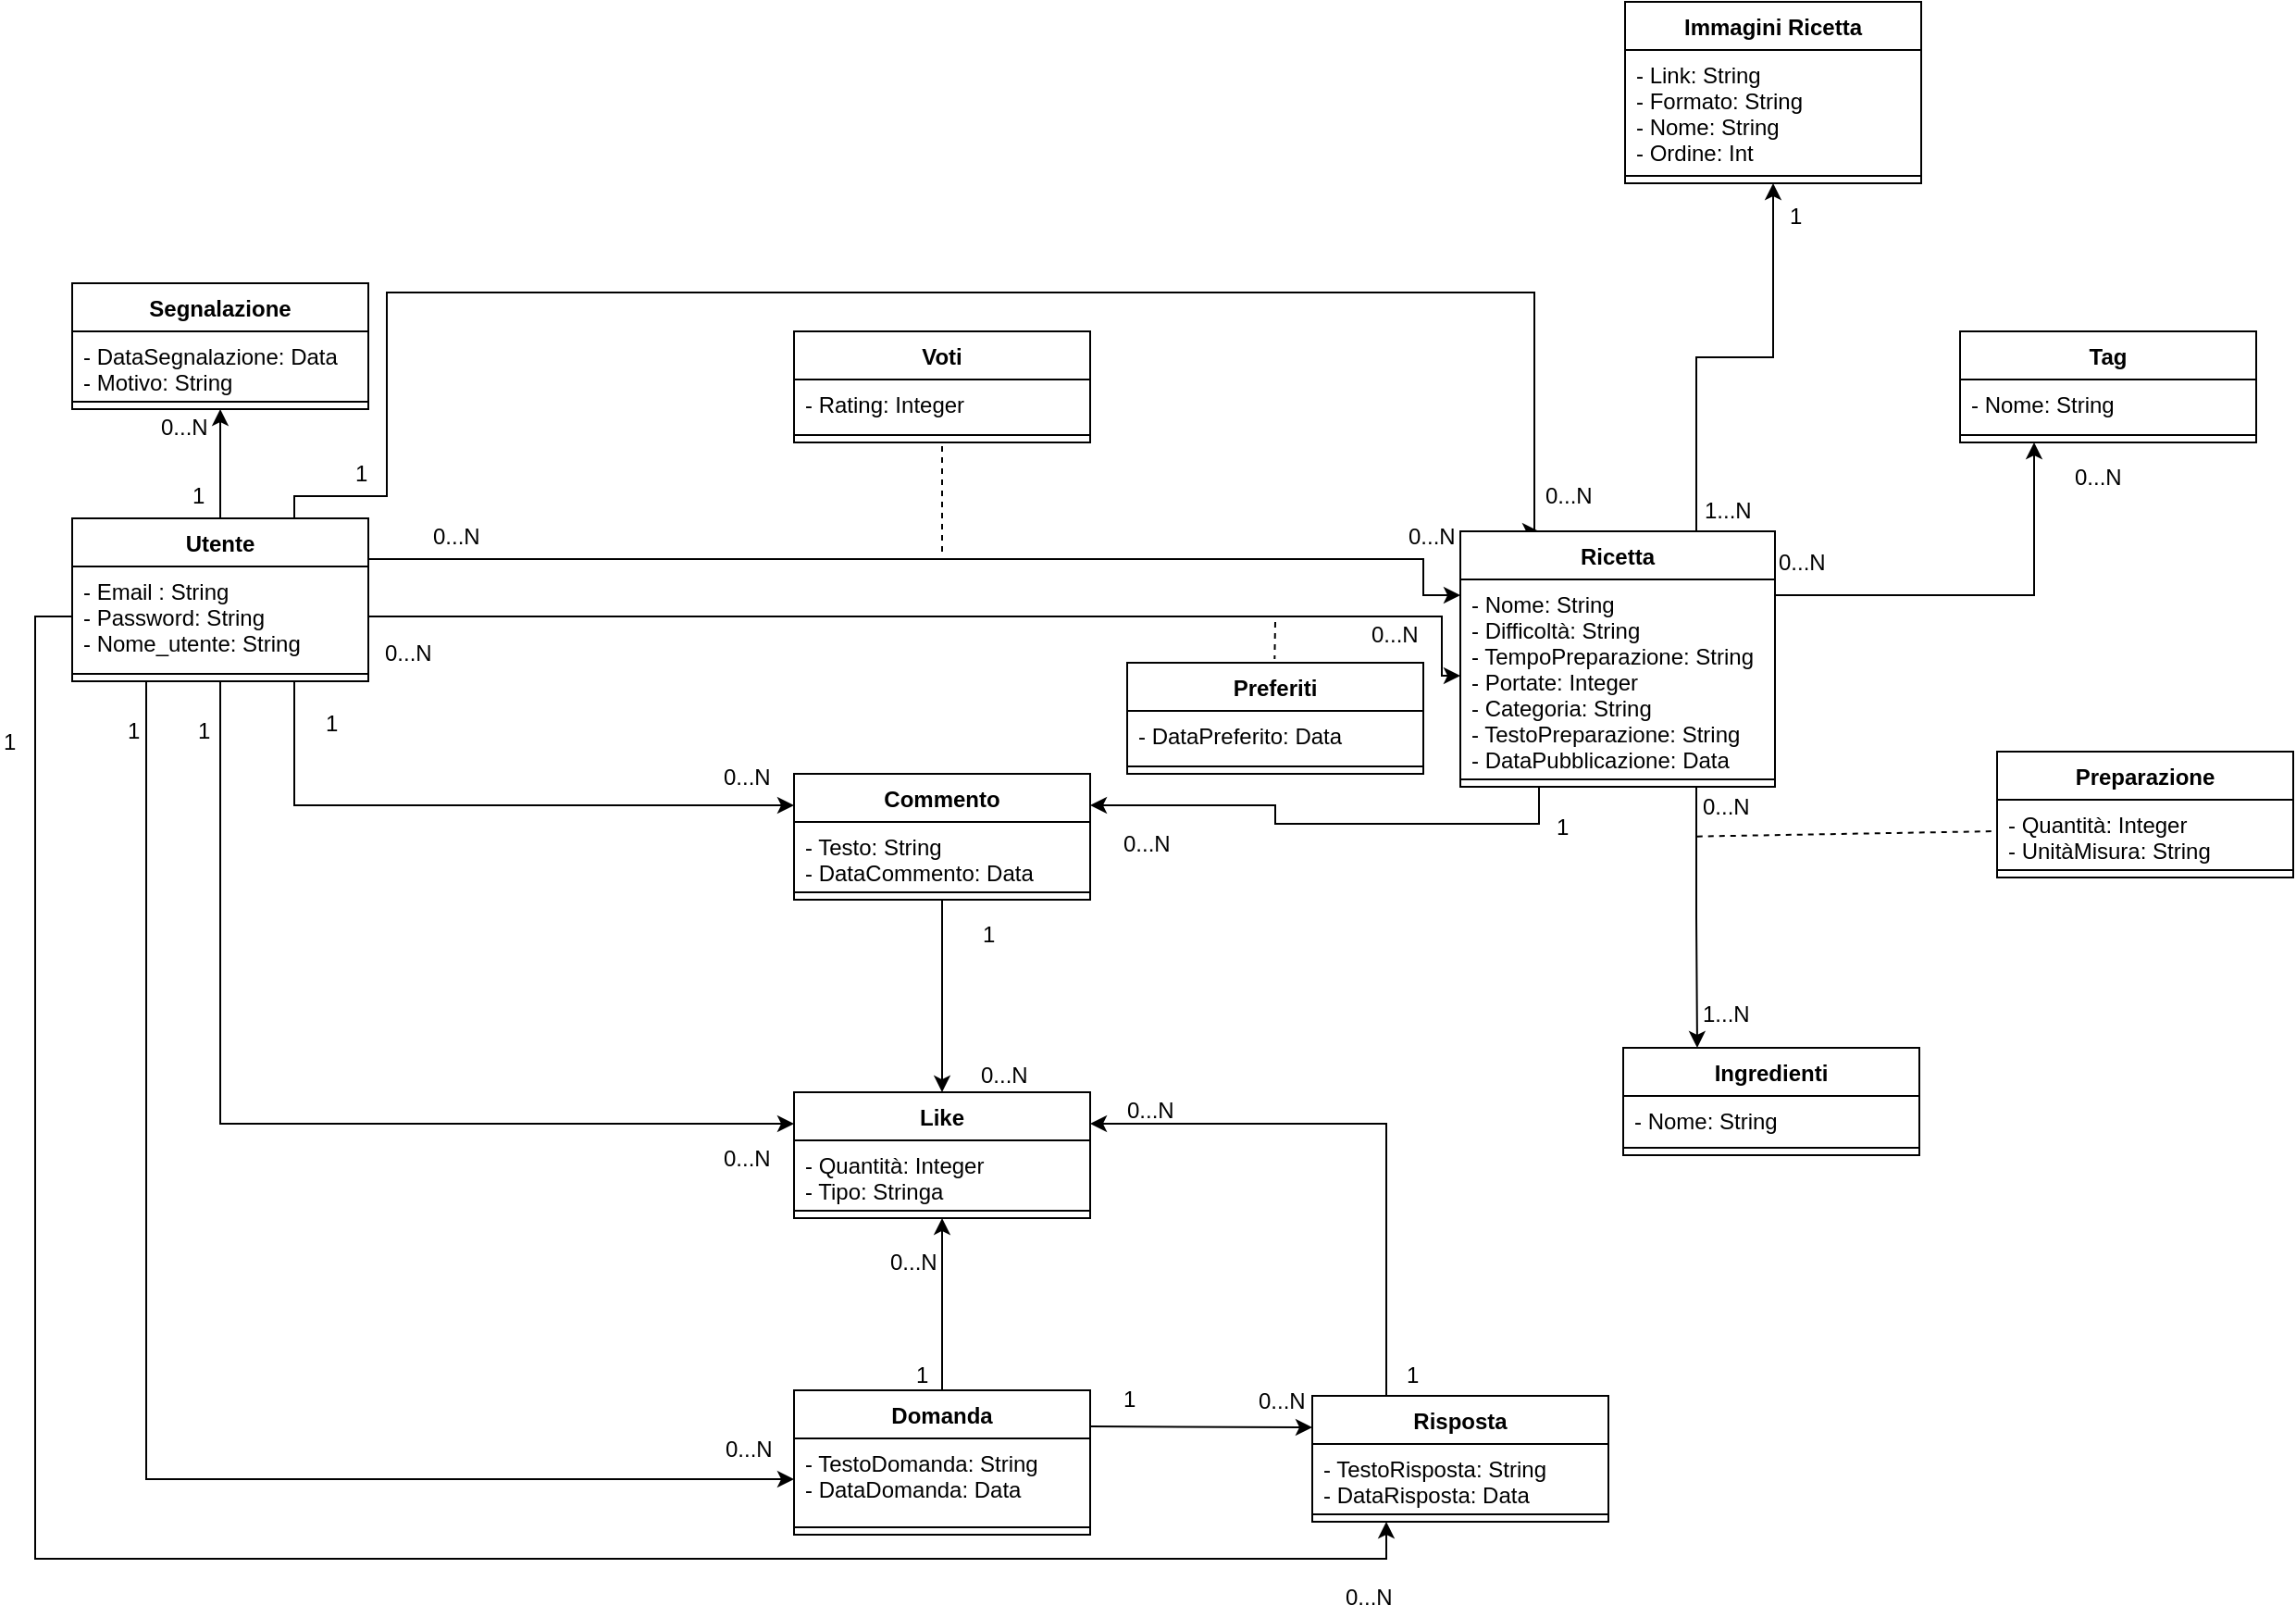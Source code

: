 <mxfile version="10.6.5" type="device"><diagram id="XpXjDNt-3Lndr2vm-Jvw" name="Page-1"><mxGraphModel dx="1010" dy="2893" grid="1" gridSize="10" guides="1" tooltips="1" connect="1" arrows="1" fold="1" page="1" pageScale="1" pageWidth="1654" pageHeight="2336" math="0" shadow="0"><root><mxCell id="0"/><mxCell id="1" parent="0"/><mxCell id="xp0NEgEFZa0FCV6qBXXA-51" style="edgeStyle=orthogonalEdgeStyle;rounded=0;orthogonalLoop=1;jettySize=auto;html=1;exitX=1;exitY=0.25;exitDx=0;exitDy=0;entryX=0;entryY=0.25;entryDx=0;entryDy=0;" parent="1" source="xp0NEgEFZa0FCV6qBXXA-1" target="xp0NEgEFZa0FCV6qBXXA-5" edge="1"><mxGeometry relative="1" as="geometry"><Array as="points"><mxPoint x="810" y="214"/><mxPoint x="810" y="234"/></Array></mxGeometry></mxCell><mxCell id="xp0NEgEFZa0FCV6qBXXA-63" style="edgeStyle=orthogonalEdgeStyle;rounded=0;orthogonalLoop=1;jettySize=auto;html=1;exitX=0.75;exitY=1;exitDx=0;exitDy=0;entryX=0;entryY=0.25;entryDx=0;entryDy=0;" parent="1" source="xp0NEgEFZa0FCV6qBXXA-1" target="xp0NEgEFZa0FCV6qBXXA-9" edge="1"><mxGeometry relative="1" as="geometry"/></mxCell><mxCell id="xp0NEgEFZa0FCV6qBXXA-66" style="edgeStyle=orthogonalEdgeStyle;rounded=0;orthogonalLoop=1;jettySize=auto;html=1;exitX=0.5;exitY=1;exitDx=0;exitDy=0;entryX=0;entryY=0.25;entryDx=0;entryDy=0;" parent="1" source="xp0NEgEFZa0FCV6qBXXA-1" target="xp0NEgEFZa0FCV6qBXXA-13" edge="1"><mxGeometry relative="1" as="geometry"/></mxCell><mxCell id="xp0NEgEFZa0FCV6qBXXA-76" style="edgeStyle=orthogonalEdgeStyle;rounded=0;orthogonalLoop=1;jettySize=auto;html=1;exitX=0.5;exitY=0;exitDx=0;exitDy=0;entryX=0.5;entryY=1;entryDx=0;entryDy=0;" parent="1" source="xp0NEgEFZa0FCV6qBXXA-1" target="xp0NEgEFZa0FCV6qBXXA-33" edge="1"><mxGeometry relative="1" as="geometry"/></mxCell><mxCell id="xp0NEgEFZa0FCV6qBXXA-88" style="edgeStyle=orthogonalEdgeStyle;rounded=0;orthogonalLoop=1;jettySize=auto;html=1;exitX=0.75;exitY=0;exitDx=0;exitDy=0;entryX=0.25;entryY=0;entryDx=0;entryDy=0;" parent="1" source="xp0NEgEFZa0FCV6qBXXA-1" target="xp0NEgEFZa0FCV6qBXXA-5" edge="1"><mxGeometry relative="1" as="geometry"><Array as="points"><mxPoint x="200" y="180"/><mxPoint x="250" y="180"/><mxPoint x="250" y="70"/><mxPoint x="870" y="70"/></Array></mxGeometry></mxCell><mxCell id="fRyMFQYkiwxpKiQndbeK-6" style="edgeStyle=orthogonalEdgeStyle;rounded=0;orthogonalLoop=1;jettySize=auto;html=1;exitX=0.25;exitY=1;exitDx=0;exitDy=0;entryX=0;entryY=0.5;entryDx=0;entryDy=0;" parent="1" source="xp0NEgEFZa0FCV6qBXXA-1" target="xp0NEgEFZa0FCV6qBXXA-38" edge="1"><mxGeometry relative="1" as="geometry"/></mxCell><mxCell id="xp0NEgEFZa0FCV6qBXXA-1" value="Utente" style="swimlane;fontStyle=1;align=center;verticalAlign=top;childLayout=stackLayout;horizontal=1;startSize=26;horizontalStack=0;resizeParent=1;resizeParentMax=0;resizeLast=0;collapsible=1;marginBottom=0;" parent="1" vertex="1"><mxGeometry x="80" y="192" width="160" height="88" as="geometry"/></mxCell><mxCell id="xp0NEgEFZa0FCV6qBXXA-2" value="- Email : String&#xA;- Password: String&#xA;- Nome_utente: String&#xA;" style="text;strokeColor=none;fillColor=none;align=left;verticalAlign=top;spacingLeft=4;spacingRight=4;overflow=hidden;rotatable=0;points=[[0,0.5],[1,0.5]];portConstraint=eastwest;" parent="xp0NEgEFZa0FCV6qBXXA-1" vertex="1"><mxGeometry y="26" width="160" height="54" as="geometry"/></mxCell><mxCell id="xp0NEgEFZa0FCV6qBXXA-3" value="" style="line;strokeWidth=1;fillColor=none;align=left;verticalAlign=middle;spacingTop=-1;spacingLeft=3;spacingRight=3;rotatable=0;labelPosition=right;points=[];portConstraint=eastwest;" parent="xp0NEgEFZa0FCV6qBXXA-1" vertex="1"><mxGeometry y="80" width="160" height="8" as="geometry"/></mxCell><mxCell id="xp0NEgEFZa0FCV6qBXXA-57" style="edgeStyle=orthogonalEdgeStyle;rounded=0;orthogonalLoop=1;jettySize=auto;html=1;exitX=0.75;exitY=1;exitDx=0;exitDy=0;entryX=0.25;entryY=0;entryDx=0;entryDy=0;" parent="1" source="xp0NEgEFZa0FCV6qBXXA-5" target="xp0NEgEFZa0FCV6qBXXA-21" edge="1"><mxGeometry relative="1" as="geometry"/></mxCell><mxCell id="xp0NEgEFZa0FCV6qBXXA-64" style="edgeStyle=orthogonalEdgeStyle;rounded=0;orthogonalLoop=1;jettySize=auto;html=1;exitX=0.25;exitY=1;exitDx=0;exitDy=0;entryX=1;entryY=0.25;entryDx=0;entryDy=0;" parent="1" source="xp0NEgEFZa0FCV6qBXXA-5" target="xp0NEgEFZa0FCV6qBXXA-9" edge="1"><mxGeometry relative="1" as="geometry"/></mxCell><mxCell id="xp0NEgEFZa0FCV6qBXXA-78" style="edgeStyle=orthogonalEdgeStyle;rounded=0;orthogonalLoop=1;jettySize=auto;html=1;exitX=1;exitY=0.25;exitDx=0;exitDy=0;entryX=0.25;entryY=1;entryDx=0;entryDy=0;" parent="1" source="xp0NEgEFZa0FCV6qBXXA-5" target="xp0NEgEFZa0FCV6qBXXA-25" edge="1"><mxGeometry relative="1" as="geometry"/></mxCell><mxCell id="4UnbL6Nu-8qdcva4Nt-v-6" style="edgeStyle=orthogonalEdgeStyle;rounded=0;orthogonalLoop=1;jettySize=auto;html=1;exitX=0.75;exitY=0;exitDx=0;exitDy=0;entryX=0.5;entryY=1;entryDx=0;entryDy=0;" parent="1" source="xp0NEgEFZa0FCV6qBXXA-5" target="4UnbL6Nu-8qdcva4Nt-v-1" edge="1"><mxGeometry relative="1" as="geometry"/></mxCell><mxCell id="xp0NEgEFZa0FCV6qBXXA-5" value="Ricetta" style="swimlane;fontStyle=1;align=center;verticalAlign=top;childLayout=stackLayout;horizontal=1;startSize=26;horizontalStack=0;resizeParent=1;resizeParentMax=0;resizeLast=0;collapsible=1;marginBottom=0;" parent="1" vertex="1"><mxGeometry x="830" y="199" width="170" height="138" as="geometry"/></mxCell><mxCell id="xp0NEgEFZa0FCV6qBXXA-6" value="- Nome: String&#xA;- Difficoltà: String&#xA;- TempoPreparazione: String&#xA;- Portate: Integer&#xA;- Categoria: String&#xA;- TestoPreparazione: String&#xA;- DataPubblicazione: Data&#xA;&#xA;" style="text;strokeColor=none;fillColor=none;align=left;verticalAlign=top;spacingLeft=4;spacingRight=4;overflow=hidden;rotatable=0;points=[[0,0.5],[1,0.5]];portConstraint=eastwest;" parent="xp0NEgEFZa0FCV6qBXXA-5" vertex="1"><mxGeometry y="26" width="170" height="104" as="geometry"/></mxCell><mxCell id="xp0NEgEFZa0FCV6qBXXA-7" value="" style="line;strokeWidth=1;fillColor=none;align=left;verticalAlign=middle;spacingTop=-1;spacingLeft=3;spacingRight=3;rotatable=0;labelPosition=right;points=[];portConstraint=eastwest;" parent="xp0NEgEFZa0FCV6qBXXA-5" vertex="1"><mxGeometry y="130" width="170" height="8" as="geometry"/></mxCell><mxCell id="xp0NEgEFZa0FCV6qBXXA-65" style="edgeStyle=orthogonalEdgeStyle;rounded=0;orthogonalLoop=1;jettySize=auto;html=1;exitX=0.5;exitY=1;exitDx=0;exitDy=0;entryX=0.5;entryY=0;entryDx=0;entryDy=0;" parent="1" source="xp0NEgEFZa0FCV6qBXXA-9" target="xp0NEgEFZa0FCV6qBXXA-13" edge="1"><mxGeometry relative="1" as="geometry"/></mxCell><mxCell id="xp0NEgEFZa0FCV6qBXXA-9" value="Commento" style="swimlane;fontStyle=1;align=center;verticalAlign=top;childLayout=stackLayout;horizontal=1;startSize=26;horizontalStack=0;resizeParent=1;resizeParentMax=0;resizeLast=0;collapsible=1;marginBottom=0;" parent="1" vertex="1"><mxGeometry x="470" y="330" width="160" height="68" as="geometry"/></mxCell><mxCell id="xp0NEgEFZa0FCV6qBXXA-10" value="- Testo: String&#xA;- DataCommento: Data&#xA;" style="text;strokeColor=none;fillColor=none;align=left;verticalAlign=top;spacingLeft=4;spacingRight=4;overflow=hidden;rotatable=0;points=[[0,0.5],[1,0.5]];portConstraint=eastwest;" parent="xp0NEgEFZa0FCV6qBXXA-9" vertex="1"><mxGeometry y="26" width="160" height="34" as="geometry"/></mxCell><mxCell id="xp0NEgEFZa0FCV6qBXXA-11" value="" style="line;strokeWidth=1;fillColor=none;align=left;verticalAlign=middle;spacingTop=-1;spacingLeft=3;spacingRight=3;rotatable=0;labelPosition=right;points=[];portConstraint=eastwest;" parent="xp0NEgEFZa0FCV6qBXXA-9" vertex="1"><mxGeometry y="60" width="160" height="8" as="geometry"/></mxCell><mxCell id="xp0NEgEFZa0FCV6qBXXA-13" value="Like" style="swimlane;fontStyle=1;align=center;verticalAlign=top;childLayout=stackLayout;horizontal=1;startSize=26;horizontalStack=0;resizeParent=1;resizeParentMax=0;resizeLast=0;collapsible=1;marginBottom=0;" parent="1" vertex="1"><mxGeometry x="470" y="502" width="160" height="68" as="geometry"/></mxCell><mxCell id="xp0NEgEFZa0FCV6qBXXA-14" value="- Quantità: Integer&#xA;- Tipo: Stringa&#xA;" style="text;strokeColor=none;fillColor=none;align=left;verticalAlign=top;spacingLeft=4;spacingRight=4;overflow=hidden;rotatable=0;points=[[0,0.5],[1,0.5]];portConstraint=eastwest;" parent="xp0NEgEFZa0FCV6qBXXA-13" vertex="1"><mxGeometry y="26" width="160" height="34" as="geometry"/></mxCell><mxCell id="xp0NEgEFZa0FCV6qBXXA-15" value="" style="line;strokeWidth=1;fillColor=none;align=left;verticalAlign=middle;spacingTop=-1;spacingLeft=3;spacingRight=3;rotatable=0;labelPosition=right;points=[];portConstraint=eastwest;" parent="xp0NEgEFZa0FCV6qBXXA-13" vertex="1"><mxGeometry y="60" width="160" height="8" as="geometry"/></mxCell><mxCell id="xp0NEgEFZa0FCV6qBXXA-17" value="Voti" style="swimlane;fontStyle=1;align=center;verticalAlign=top;childLayout=stackLayout;horizontal=1;startSize=26;horizontalStack=0;resizeParent=1;resizeParentMax=0;resizeLast=0;collapsible=1;marginBottom=0;" parent="1" vertex="1"><mxGeometry x="470" y="91" width="160" height="60" as="geometry"/></mxCell><mxCell id="xp0NEgEFZa0FCV6qBXXA-18" value="- Rating: Integer" style="text;strokeColor=none;fillColor=none;align=left;verticalAlign=top;spacingLeft=4;spacingRight=4;overflow=hidden;rotatable=0;points=[[0,0.5],[1,0.5]];portConstraint=eastwest;" parent="xp0NEgEFZa0FCV6qBXXA-17" vertex="1"><mxGeometry y="26" width="160" height="26" as="geometry"/></mxCell><mxCell id="xp0NEgEFZa0FCV6qBXXA-19" value="" style="line;strokeWidth=1;fillColor=none;align=left;verticalAlign=middle;spacingTop=-1;spacingLeft=3;spacingRight=3;rotatable=0;labelPosition=right;points=[];portConstraint=eastwest;" parent="xp0NEgEFZa0FCV6qBXXA-17" vertex="1"><mxGeometry y="52" width="160" height="8" as="geometry"/></mxCell><mxCell id="xp0NEgEFZa0FCV6qBXXA-21" value="Ingredienti" style="swimlane;fontStyle=1;align=center;verticalAlign=top;childLayout=stackLayout;horizontal=1;startSize=26;horizontalStack=0;resizeParent=1;resizeParentMax=0;resizeLast=0;collapsible=1;marginBottom=0;" parent="1" vertex="1"><mxGeometry x="918" y="478" width="160" height="58" as="geometry"/></mxCell><mxCell id="xp0NEgEFZa0FCV6qBXXA-22" value="- Nome: String&#xA;" style="text;strokeColor=none;fillColor=none;align=left;verticalAlign=top;spacingLeft=4;spacingRight=4;overflow=hidden;rotatable=0;points=[[0,0.5],[1,0.5]];portConstraint=eastwest;" parent="xp0NEgEFZa0FCV6qBXXA-21" vertex="1"><mxGeometry y="26" width="160" height="24" as="geometry"/></mxCell><mxCell id="xp0NEgEFZa0FCV6qBXXA-23" value="" style="line;strokeWidth=1;fillColor=none;align=left;verticalAlign=middle;spacingTop=-1;spacingLeft=3;spacingRight=3;rotatable=0;labelPosition=right;points=[];portConstraint=eastwest;" parent="xp0NEgEFZa0FCV6qBXXA-21" vertex="1"><mxGeometry y="50" width="160" height="8" as="geometry"/></mxCell><mxCell id="xp0NEgEFZa0FCV6qBXXA-25" value="Tag" style="swimlane;fontStyle=1;align=center;verticalAlign=top;childLayout=stackLayout;horizontal=1;startSize=26;horizontalStack=0;resizeParent=1;resizeParentMax=0;resizeLast=0;collapsible=1;marginBottom=0;" parent="1" vertex="1"><mxGeometry x="1100" y="91" width="160" height="60" as="geometry"/></mxCell><mxCell id="xp0NEgEFZa0FCV6qBXXA-26" value="- Nome: String" style="text;strokeColor=none;fillColor=none;align=left;verticalAlign=top;spacingLeft=4;spacingRight=4;overflow=hidden;rotatable=0;points=[[0,0.5],[1,0.5]];portConstraint=eastwest;" parent="xp0NEgEFZa0FCV6qBXXA-25" vertex="1"><mxGeometry y="26" width="160" height="26" as="geometry"/></mxCell><mxCell id="xp0NEgEFZa0FCV6qBXXA-27" value="" style="line;strokeWidth=1;fillColor=none;align=left;verticalAlign=middle;spacingTop=-1;spacingLeft=3;spacingRight=3;rotatable=0;labelPosition=right;points=[];portConstraint=eastwest;" parent="xp0NEgEFZa0FCV6qBXXA-25" vertex="1"><mxGeometry y="52" width="160" height="8" as="geometry"/></mxCell><mxCell id="xp0NEgEFZa0FCV6qBXXA-29" value="Preferiti" style="swimlane;fontStyle=1;align=center;verticalAlign=top;childLayout=stackLayout;horizontal=1;startSize=26;horizontalStack=0;resizeParent=1;resizeParentMax=0;resizeLast=0;collapsible=1;marginBottom=0;" parent="1" vertex="1"><mxGeometry x="650" y="270" width="160" height="60" as="geometry"/></mxCell><mxCell id="xp0NEgEFZa0FCV6qBXXA-30" value="- DataPreferito: Data" style="text;strokeColor=none;fillColor=none;align=left;verticalAlign=top;spacingLeft=4;spacingRight=4;overflow=hidden;rotatable=0;points=[[0,0.5],[1,0.5]];portConstraint=eastwest;" parent="xp0NEgEFZa0FCV6qBXXA-29" vertex="1"><mxGeometry y="26" width="160" height="26" as="geometry"/></mxCell><mxCell id="xp0NEgEFZa0FCV6qBXXA-31" value="" style="line;strokeWidth=1;fillColor=none;align=left;verticalAlign=middle;spacingTop=-1;spacingLeft=3;spacingRight=3;rotatable=0;labelPosition=right;points=[];portConstraint=eastwest;" parent="xp0NEgEFZa0FCV6qBXXA-29" vertex="1"><mxGeometry y="52" width="160" height="8" as="geometry"/></mxCell><mxCell id="xp0NEgEFZa0FCV6qBXXA-33" value="Segnalazione" style="swimlane;fontStyle=1;align=center;verticalAlign=top;childLayout=stackLayout;horizontal=1;startSize=26;horizontalStack=0;resizeParent=1;resizeParentMax=0;resizeLast=0;collapsible=1;marginBottom=0;" parent="1" vertex="1"><mxGeometry x="80" y="65" width="160" height="68" as="geometry"/></mxCell><mxCell id="xp0NEgEFZa0FCV6qBXXA-34" value="- DataSegnalazione: Data&#xA;- Motivo: String&#xA;" style="text;strokeColor=none;fillColor=none;align=left;verticalAlign=top;spacingLeft=4;spacingRight=4;overflow=hidden;rotatable=0;points=[[0,0.5],[1,0.5]];portConstraint=eastwest;" parent="xp0NEgEFZa0FCV6qBXXA-33" vertex="1"><mxGeometry y="26" width="160" height="34" as="geometry"/></mxCell><mxCell id="xp0NEgEFZa0FCV6qBXXA-35" value="" style="line;strokeWidth=1;fillColor=none;align=left;verticalAlign=middle;spacingTop=-1;spacingLeft=3;spacingRight=3;rotatable=0;labelPosition=right;points=[];portConstraint=eastwest;" parent="xp0NEgEFZa0FCV6qBXXA-33" vertex="1"><mxGeometry y="60" width="160" height="8" as="geometry"/></mxCell><mxCell id="xp0NEgEFZa0FCV6qBXXA-73" style="edgeStyle=orthogonalEdgeStyle;rounded=0;orthogonalLoop=1;jettySize=auto;html=1;exitX=1;exitY=0.25;exitDx=0;exitDy=0;entryX=0;entryY=0.25;entryDx=0;entryDy=0;" parent="1" source="xp0NEgEFZa0FCV6qBXXA-37" target="xp0NEgEFZa0FCV6qBXXA-41" edge="1"><mxGeometry relative="1" as="geometry"><Array as="points"><mxPoint x="630" y="683"/></Array></mxGeometry></mxCell><mxCell id="xp0NEgEFZa0FCV6qBXXA-74" style="edgeStyle=orthogonalEdgeStyle;rounded=0;orthogonalLoop=1;jettySize=auto;html=1;exitX=0.5;exitY=0;exitDx=0;exitDy=0;entryX=0.5;entryY=1;entryDx=0;entryDy=0;" parent="1" source="xp0NEgEFZa0FCV6qBXXA-37" target="xp0NEgEFZa0FCV6qBXXA-13" edge="1"><mxGeometry relative="1" as="geometry"/></mxCell><mxCell id="xp0NEgEFZa0FCV6qBXXA-37" value="Domanda" style="swimlane;fontStyle=1;align=center;verticalAlign=top;childLayout=stackLayout;horizontal=1;startSize=26;horizontalStack=0;resizeParent=1;resizeParentMax=0;resizeLast=0;collapsible=1;marginBottom=0;" parent="1" vertex="1"><mxGeometry x="470" y="663" width="160" height="78" as="geometry"/></mxCell><mxCell id="xp0NEgEFZa0FCV6qBXXA-38" value="- TestoDomanda: String&#xA;- DataDomanda: Data&#xA;" style="text;strokeColor=none;fillColor=none;align=left;verticalAlign=top;spacingLeft=4;spacingRight=4;overflow=hidden;rotatable=0;points=[[0,0.5],[1,0.5]];portConstraint=eastwest;" parent="xp0NEgEFZa0FCV6qBXXA-37" vertex="1"><mxGeometry y="26" width="160" height="44" as="geometry"/></mxCell><mxCell id="xp0NEgEFZa0FCV6qBXXA-39" value="" style="line;strokeWidth=1;fillColor=none;align=left;verticalAlign=middle;spacingTop=-1;spacingLeft=3;spacingRight=3;rotatable=0;labelPosition=right;points=[];portConstraint=eastwest;" parent="xp0NEgEFZa0FCV6qBXXA-37" vertex="1"><mxGeometry y="70" width="160" height="8" as="geometry"/></mxCell><mxCell id="xp0NEgEFZa0FCV6qBXXA-75" style="edgeStyle=orthogonalEdgeStyle;rounded=0;orthogonalLoop=1;jettySize=auto;html=1;exitX=0.25;exitY=0;exitDx=0;exitDy=0;entryX=1;entryY=0.25;entryDx=0;entryDy=0;" parent="1" source="xp0NEgEFZa0FCV6qBXXA-41" target="xp0NEgEFZa0FCV6qBXXA-13" edge="1"><mxGeometry relative="1" as="geometry"/></mxCell><mxCell id="xp0NEgEFZa0FCV6qBXXA-41" value="Risposta" style="swimlane;fontStyle=1;align=center;verticalAlign=top;childLayout=stackLayout;horizontal=1;startSize=26;horizontalStack=0;resizeParent=1;resizeParentMax=0;resizeLast=0;collapsible=1;marginBottom=0;" parent="1" vertex="1"><mxGeometry x="750" y="666" width="160" height="68" as="geometry"/></mxCell><mxCell id="xp0NEgEFZa0FCV6qBXXA-42" value="- TestoRisposta: String&#xA;- DataRisposta: Data&#xA;" style="text;strokeColor=none;fillColor=none;align=left;verticalAlign=top;spacingLeft=4;spacingRight=4;overflow=hidden;rotatable=0;points=[[0,0.5],[1,0.5]];portConstraint=eastwest;" parent="xp0NEgEFZa0FCV6qBXXA-41" vertex="1"><mxGeometry y="26" width="160" height="34" as="geometry"/></mxCell><mxCell id="xp0NEgEFZa0FCV6qBXXA-43" value="" style="line;strokeWidth=1;fillColor=none;align=left;verticalAlign=middle;spacingTop=-1;spacingLeft=3;spacingRight=3;rotatable=0;labelPosition=right;points=[];portConstraint=eastwest;" parent="xp0NEgEFZa0FCV6qBXXA-41" vertex="1"><mxGeometry y="60" width="160" height="8" as="geometry"/></mxCell><mxCell id="xp0NEgEFZa0FCV6qBXXA-55" value="" style="endArrow=none;dashed=1;html=1;entryX=0.5;entryY=1;entryDx=0;entryDy=0;" parent="1" target="xp0NEgEFZa0FCV6qBXXA-17" edge="1"><mxGeometry width="50" height="50" relative="1" as="geometry"><mxPoint x="550" y="210" as="sourcePoint"/><mxPoint x="570" y="290" as="targetPoint"/></mxGeometry></mxCell><mxCell id="xp0NEgEFZa0FCV6qBXXA-56" value="" style="endArrow=none;dashed=1;html=1;entryX=0.5;entryY=0;entryDx=0;entryDy=0;" parent="1" edge="1"><mxGeometry width="50" height="50" relative="1" as="geometry"><mxPoint x="730" y="248" as="sourcePoint"/><mxPoint x="729.667" y="268" as="targetPoint"/></mxGeometry></mxCell><mxCell id="xp0NEgEFZa0FCV6qBXXA-58" value="Preparazione" style="swimlane;fontStyle=1;align=center;verticalAlign=top;childLayout=stackLayout;horizontal=1;startSize=26;horizontalStack=0;resizeParent=1;resizeParentMax=0;resizeLast=0;collapsible=1;marginBottom=0;" parent="1" vertex="1"><mxGeometry x="1120" y="318" width="160" height="68" as="geometry"/></mxCell><mxCell id="xp0NEgEFZa0FCV6qBXXA-59" value="- Quantità: Integer&#xA;- UnitàMisura: String" style="text;strokeColor=none;fillColor=none;align=left;verticalAlign=top;spacingLeft=4;spacingRight=4;overflow=hidden;rotatable=0;points=[[0,0.5],[1,0.5]];portConstraint=eastwest;" parent="xp0NEgEFZa0FCV6qBXXA-58" vertex="1"><mxGeometry y="26" width="160" height="34" as="geometry"/></mxCell><mxCell id="xp0NEgEFZa0FCV6qBXXA-60" value="" style="line;strokeWidth=1;fillColor=none;align=left;verticalAlign=middle;spacingTop=-1;spacingLeft=3;spacingRight=3;rotatable=0;labelPosition=right;points=[];portConstraint=eastwest;" parent="xp0NEgEFZa0FCV6qBXXA-58" vertex="1"><mxGeometry y="60" width="160" height="8" as="geometry"/></mxCell><mxCell id="xp0NEgEFZa0FCV6qBXXA-62" value="" style="endArrow=none;dashed=1;html=1;entryX=0;entryY=0.5;entryDx=0;entryDy=0;exitX=-0.028;exitY=1.291;exitDx=0;exitDy=0;exitPerimeter=0;" parent="1" source="xp0NEgEFZa0FCV6qBXXA-98" target="xp0NEgEFZa0FCV6qBXXA-59" edge="1"><mxGeometry width="50" height="50" relative="1" as="geometry"><mxPoint x="950" y="360" as="sourcePoint"/><mxPoint x="1050" y="350" as="targetPoint"/></mxGeometry></mxCell><mxCell id="xp0NEgEFZa0FCV6qBXXA-79" value="1" style="text;html=1;resizable=0;points=[];autosize=1;align=left;verticalAlign=top;spacingTop=-4;" parent="1" vertex="1"><mxGeometry x="143" y="170" width="20" height="20" as="geometry"/></mxCell><mxCell id="xp0NEgEFZa0FCV6qBXXA-80" value="0...N" style="text;html=1;resizable=0;points=[];autosize=1;align=left;verticalAlign=top;spacingTop=-4;" parent="1" vertex="1"><mxGeometry x="126" y="133" width="40" height="20" as="geometry"/></mxCell><mxCell id="xp0NEgEFZa0FCV6qBXXA-83" value="0...N" style="text;html=1;resizable=0;points=[];autosize=1;align=left;verticalAlign=top;spacingTop=-4;" parent="1" vertex="1"><mxGeometry x="800" y="192" width="40" height="20" as="geometry"/></mxCell><mxCell id="xp0NEgEFZa0FCV6qBXXA-84" value="0...N" style="text;html=1;resizable=0;points=[];autosize=1;align=left;verticalAlign=top;spacingTop=-4;" parent="1" vertex="1"><mxGeometry x="273" y="192" width="40" height="20" as="geometry"/></mxCell><mxCell id="xp0NEgEFZa0FCV6qBXXA-85" style="edgeStyle=orthogonalEdgeStyle;rounded=0;orthogonalLoop=1;jettySize=auto;html=1;exitX=1;exitY=0.5;exitDx=0;exitDy=0;entryX=0;entryY=0.5;entryDx=0;entryDy=0;" parent="1" source="xp0NEgEFZa0FCV6qBXXA-2" target="xp0NEgEFZa0FCV6qBXXA-6" edge="1"><mxGeometry relative="1" as="geometry"><Array as="points"><mxPoint x="820" y="245"/><mxPoint x="820" y="277"/></Array></mxGeometry></mxCell><mxCell id="xp0NEgEFZa0FCV6qBXXA-86" value="0...N" style="text;html=1;resizable=0;points=[];autosize=1;align=left;verticalAlign=top;spacingTop=-4;" parent="1" vertex="1"><mxGeometry x="247" y="255" width="40" height="20" as="geometry"/></mxCell><mxCell id="xp0NEgEFZa0FCV6qBXXA-87" value="0...N" style="text;html=1;resizable=0;points=[];autosize=1;align=left;verticalAlign=top;spacingTop=-4;" parent="1" vertex="1"><mxGeometry x="780" y="245" width="40" height="20" as="geometry"/></mxCell><mxCell id="xp0NEgEFZa0FCV6qBXXA-89" value="1" style="text;html=1;resizable=0;points=[];autosize=1;align=left;verticalAlign=top;spacingTop=-4;" parent="1" vertex="1"><mxGeometry x="231" y="158" width="20" height="20" as="geometry"/></mxCell><mxCell id="xp0NEgEFZa0FCV6qBXXA-90" value="0...N" style="text;html=1;resizable=0;points=[];autosize=1;align=left;verticalAlign=top;spacingTop=-4;" parent="1" vertex="1"><mxGeometry x="874" y="170" width="40" height="20" as="geometry"/></mxCell><mxCell id="xp0NEgEFZa0FCV6qBXXA-91" value="0...N" style="text;html=1;resizable=0;points=[];autosize=1;align=left;verticalAlign=top;spacingTop=-4;" parent="1" vertex="1"><mxGeometry x="1000" y="206" width="40" height="20" as="geometry"/></mxCell><mxCell id="xp0NEgEFZa0FCV6qBXXA-92" value="0...N" style="text;html=1;resizable=0;points=[];autosize=1;align=left;verticalAlign=top;spacingTop=-4;" parent="1" vertex="1"><mxGeometry x="1160" y="160" width="40" height="20" as="geometry"/></mxCell><mxCell id="xp0NEgEFZa0FCV6qBXXA-93" value="1...N" style="text;html=1;resizable=0;points=[];autosize=1;align=left;verticalAlign=top;spacingTop=-4;" parent="1" vertex="1"><mxGeometry x="959" y="450" width="40" height="20" as="geometry"/></mxCell><mxCell id="xp0NEgEFZa0FCV6qBXXA-98" value="0...N" style="text;html=1;resizable=0;points=[];autosize=1;align=left;verticalAlign=top;spacingTop=-4;" parent="1" vertex="1"><mxGeometry x="959" y="338" width="40" height="20" as="geometry"/></mxCell><mxCell id="fRyMFQYkiwxpKiQndbeK-1" value="1" style="text;html=1;resizable=0;points=[];autosize=1;align=left;verticalAlign=top;spacingTop=-4;" parent="1" vertex="1"><mxGeometry x="215" y="293" width="20" height="20" as="geometry"/></mxCell><mxCell id="fRyMFQYkiwxpKiQndbeK-2" value="0...N" style="text;html=1;resizable=0;points=[];autosize=1;align=left;verticalAlign=top;spacingTop=-4;" parent="1" vertex="1"><mxGeometry x="430" y="322" width="40" height="20" as="geometry"/></mxCell><mxCell id="fRyMFQYkiwxpKiQndbeK-4" value="1" style="text;html=1;resizable=0;points=[];autosize=1;align=left;verticalAlign=top;spacingTop=-4;" parent="1" vertex="1"><mxGeometry x="146" y="297" width="20" height="20" as="geometry"/></mxCell><mxCell id="fRyMFQYkiwxpKiQndbeK-5" value="0...N" style="text;html=1;resizable=0;points=[];autosize=1;align=left;verticalAlign=top;spacingTop=-4;" parent="1" vertex="1"><mxGeometry x="430" y="528" width="40" height="20" as="geometry"/></mxCell><mxCell id="fRyMFQYkiwxpKiQndbeK-7" style="edgeStyle=orthogonalEdgeStyle;rounded=0;orthogonalLoop=1;jettySize=auto;html=1;exitX=0;exitY=0.5;exitDx=0;exitDy=0;entryX=0.25;entryY=1;entryDx=0;entryDy=0;" parent="1" source="xp0NEgEFZa0FCV6qBXXA-2" target="xp0NEgEFZa0FCV6qBXXA-41" edge="1"><mxGeometry relative="1" as="geometry"/></mxCell><mxCell id="fRyMFQYkiwxpKiQndbeK-8" value="1" style="text;html=1;resizable=0;points=[];autosize=1;align=left;verticalAlign=top;spacingTop=-4;" parent="1" vertex="1"><mxGeometry x="108" y="297" width="20" height="20" as="geometry"/></mxCell><mxCell id="fRyMFQYkiwxpKiQndbeK-9" value="0...N" style="text;html=1;resizable=0;points=[];autosize=1;align=left;verticalAlign=top;spacingTop=-4;" parent="1" vertex="1"><mxGeometry x="431" y="685" width="40" height="20" as="geometry"/></mxCell><mxCell id="fRyMFQYkiwxpKiQndbeK-10" value="1" style="text;html=1;resizable=0;points=[];autosize=1;align=left;verticalAlign=top;spacingTop=-4;" parent="1" vertex="1"><mxGeometry x="41" y="303" width="20" height="20" as="geometry"/></mxCell><mxCell id="fRyMFQYkiwxpKiQndbeK-11" value="0...N" style="text;html=1;resizable=0;points=[];autosize=1;align=left;verticalAlign=top;spacingTop=-4;" parent="1" vertex="1"><mxGeometry x="766" y="765" width="40" height="20" as="geometry"/></mxCell><mxCell id="fRyMFQYkiwxpKiQndbeK-12" value="1" style="text;html=1;resizable=0;points=[];autosize=1;align=left;verticalAlign=top;spacingTop=-4;" parent="1" vertex="1"><mxGeometry x="646" y="658" width="20" height="20" as="geometry"/></mxCell><mxCell id="fRyMFQYkiwxpKiQndbeK-13" value="0...N" style="text;html=1;resizable=0;points=[];autosize=1;align=left;verticalAlign=top;spacingTop=-4;" parent="1" vertex="1"><mxGeometry x="719" y="659" width="40" height="20" as="geometry"/></mxCell><mxCell id="fRyMFQYkiwxpKiQndbeK-14" value="1" style="text;html=1;resizable=0;points=[];autosize=1;align=left;verticalAlign=top;spacingTop=-4;" parent="1" vertex="1"><mxGeometry x="534" y="645" width="20" height="20" as="geometry"/></mxCell><mxCell id="fRyMFQYkiwxpKiQndbeK-15" value="0...N" style="text;html=1;resizable=0;points=[];autosize=1;align=left;verticalAlign=top;spacingTop=-4;" parent="1" vertex="1"><mxGeometry x="520" y="584" width="40" height="20" as="geometry"/></mxCell><mxCell id="fRyMFQYkiwxpKiQndbeK-16" value="1" style="text;html=1;resizable=0;points=[];autosize=1;align=left;verticalAlign=top;spacingTop=-4;" parent="1" vertex="1"><mxGeometry x="799" y="645" width="20" height="20" as="geometry"/></mxCell><mxCell id="fRyMFQYkiwxpKiQndbeK-17" value="0...N" style="text;html=1;resizable=0;points=[];autosize=1;align=left;verticalAlign=top;spacingTop=-4;" parent="1" vertex="1"><mxGeometry x="648" y="502" width="40" height="20" as="geometry"/></mxCell><mxCell id="fRyMFQYkiwxpKiQndbeK-18" value="1" style="text;html=1;resizable=0;points=[];autosize=1;align=left;verticalAlign=top;spacingTop=-4;" parent="1" vertex="1"><mxGeometry x="570" y="407" width="20" height="20" as="geometry"/></mxCell><mxCell id="fRyMFQYkiwxpKiQndbeK-19" value="0...N" style="text;html=1;resizable=0;points=[];autosize=1;align=left;verticalAlign=top;spacingTop=-4;" parent="1" vertex="1"><mxGeometry x="569" y="483" width="40" height="20" as="geometry"/></mxCell><mxCell id="fRyMFQYkiwxpKiQndbeK-20" value="1" style="text;html=1;resizable=0;points=[];autosize=1;align=left;verticalAlign=top;spacingTop=-4;" parent="1" vertex="1"><mxGeometry x="880" y="349" width="20" height="20" as="geometry"/></mxCell><mxCell id="fRyMFQYkiwxpKiQndbeK-21" value="0...N" style="text;html=1;resizable=0;points=[];autosize=1;align=left;verticalAlign=top;spacingTop=-4;" parent="1" vertex="1"><mxGeometry x="646" y="358" width="40" height="20" as="geometry"/></mxCell><mxCell id="4UnbL6Nu-8qdcva4Nt-v-1" value="Immagini Ricetta" style="swimlane;fontStyle=1;align=center;verticalAlign=top;childLayout=stackLayout;horizontal=1;startSize=26;horizontalStack=0;resizeParent=1;resizeParentMax=0;resizeLast=0;collapsible=1;marginBottom=0;" parent="1" vertex="1"><mxGeometry x="919" y="-87" width="160" height="98" as="geometry"/></mxCell><mxCell id="4UnbL6Nu-8qdcva4Nt-v-2" value="- Link: String&#xA;- Formato: String&#xA;- Nome: String&#xA;- Ordine: Int&#xA;" style="text;strokeColor=none;fillColor=none;align=left;verticalAlign=top;spacingLeft=4;spacingRight=4;overflow=hidden;rotatable=0;points=[[0,0.5],[1,0.5]];portConstraint=eastwest;" parent="4UnbL6Nu-8qdcva4Nt-v-1" vertex="1"><mxGeometry y="26" width="160" height="64" as="geometry"/></mxCell><mxCell id="4UnbL6Nu-8qdcva4Nt-v-3" value="" style="line;strokeWidth=1;fillColor=none;align=left;verticalAlign=middle;spacingTop=-1;spacingLeft=3;spacingRight=3;rotatable=0;labelPosition=right;points=[];portConstraint=eastwest;" parent="4UnbL6Nu-8qdcva4Nt-v-1" vertex="1"><mxGeometry y="90" width="160" height="8" as="geometry"/></mxCell><mxCell id="4UnbL6Nu-8qdcva4Nt-v-7" value="1...N" style="text;html=1;resizable=0;points=[];autosize=1;align=left;verticalAlign=top;spacingTop=-4;" parent="1" vertex="1"><mxGeometry x="960" y="178" width="40" height="20" as="geometry"/></mxCell><mxCell id="4UnbL6Nu-8qdcva4Nt-v-8" value="1" style="text;html=1;resizable=0;points=[];autosize=1;align=left;verticalAlign=top;spacingTop=-4;" parent="1" vertex="1"><mxGeometry x="1006" y="19" width="20" height="20" as="geometry"/></mxCell></root></mxGraphModel></diagram></mxfile>